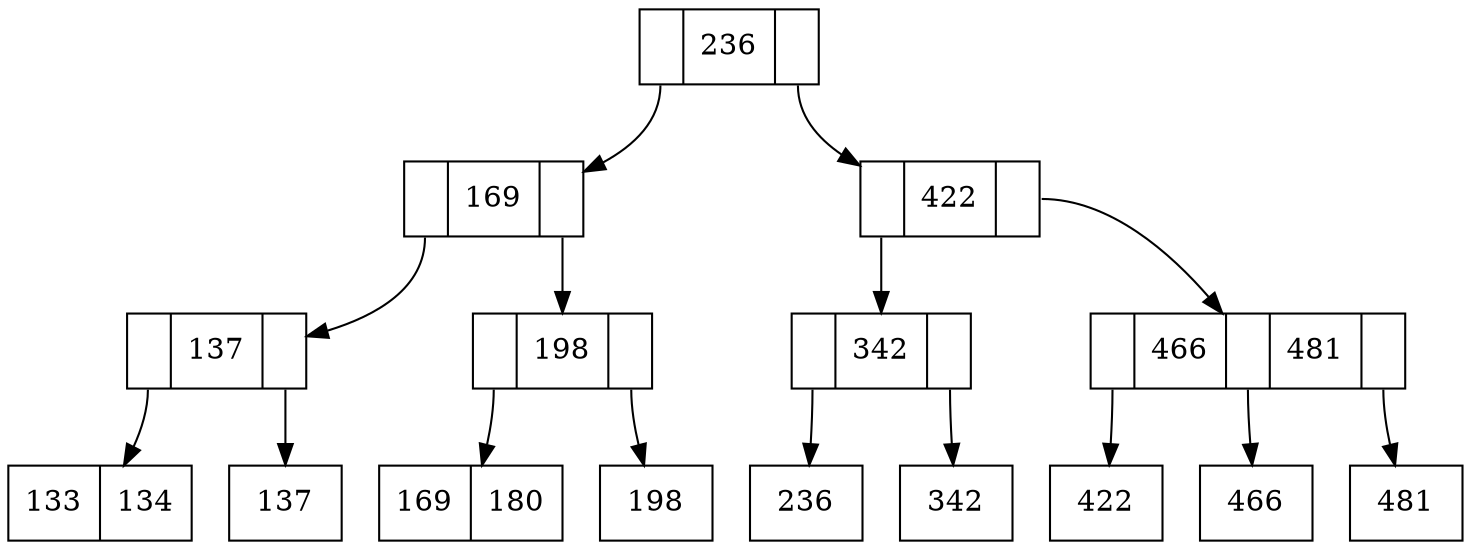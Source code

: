 digraph btree {
n15:pn7 -> n7
n7:pn3 -> n3
n3:pn1 -> n1
n1 [shape=record, label="133|134"];
n3:pn17 -> n17
n17 [shape=record, label="137"];
n3 [shape=record, label="<pn1>|137|<pn17>"];
n7:pn18 -> n18
n18:pn10 -> n10
n10 [shape=record, label="169|180"];
n18:pn16 -> n16
n16 [shape=record, label="198"];
n18 [shape=record, label="<pn10>|198|<pn16>"];
n7 [shape=record, label="<pn3>|169|<pn18>"];
n15:pn14 -> n14
n14:pn11 -> n11
n11:pn8 -> n8
n8 [shape=record, label="236"];
n11:pn4 -> n4
n4 [shape=record, label="342"];
n11 [shape=record, label="<pn8>|342|<pn4>"];
n14:pn6 -> n6
n6:pn2 -> n2
n2 [shape=record, label="422"];
n6:pn9 -> n9
n9 [shape=record, label="466"];
n6:pn5 -> n5
n5 [shape=record, label="481"];
n6 [shape=record, label="<pn2>|466|<pn9>|481|<pn5>"];
n14 [shape=record, label="<pn11>|422|<pn6>"];
n15 [shape=record, label="<pn7>|236|<pn14>"];

}
